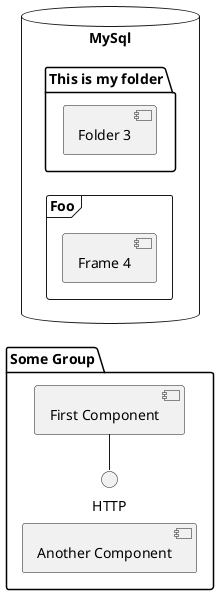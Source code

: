 @startuml
'https://plantuml.com/component-diagram

left to right direction
'top to bottom direction

package "Some Group" {
  HTTP - [First Component]
  [Another Component]
}


database "MySql" {
  folder "This is my folder" {
    [Folder 3]
  }
  frame "Foo" {
    [Frame 4]
  }
}

@enduml